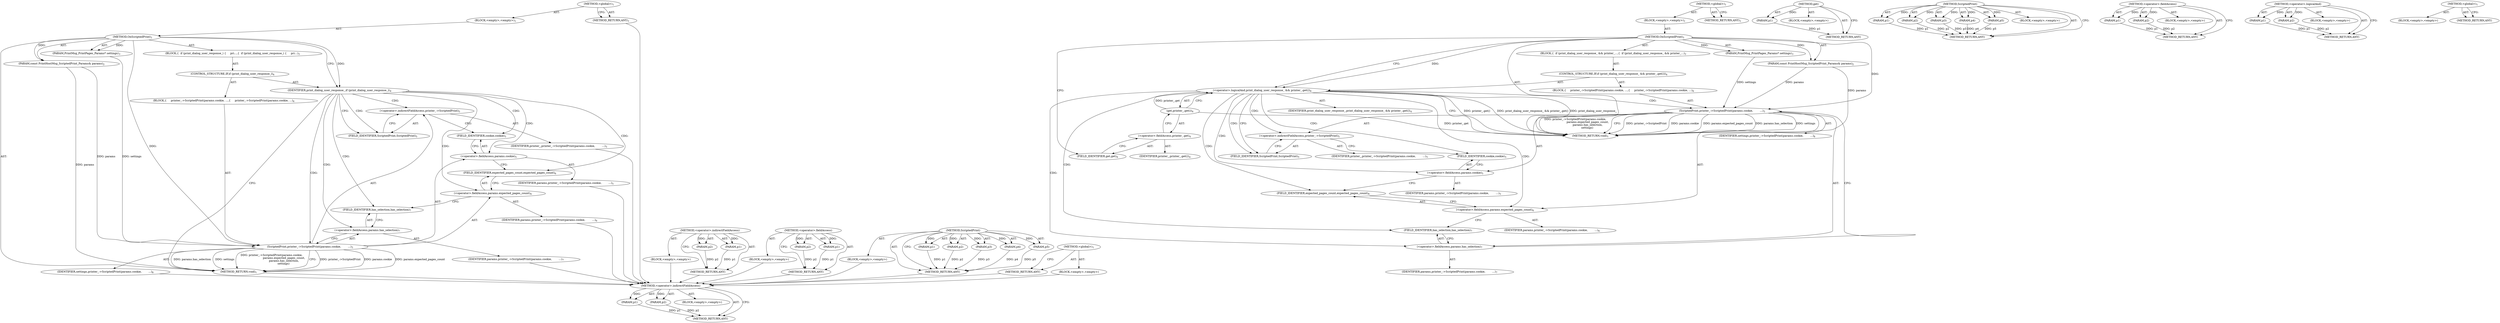 digraph "&lt;global&gt;" {
vulnerable_75 [label=<(METHOD,&lt;operator&gt;.indirectFieldAccess)>];
vulnerable_76 [label=<(PARAM,p1)>];
vulnerable_77 [label=<(PARAM,p2)>];
vulnerable_78 [label=<(BLOCK,&lt;empty&gt;,&lt;empty&gt;)>];
vulnerable_79 [label=<(METHOD_RETURN,ANY)>];
vulnerable_6 [label=<(METHOD,&lt;global&gt;)<SUB>1</SUB>>];
vulnerable_7 [label=<(BLOCK,&lt;empty&gt;,&lt;empty&gt;)<SUB>1</SUB>>];
vulnerable_8 [label=<(METHOD,OnScriptedPrint)<SUB>1</SUB>>];
vulnerable_9 [label=<(PARAM,const PrintHostMsg_ScriptedPrint_Params&amp; params)<SUB>2</SUB>>];
vulnerable_10 [label=<(PARAM,PrintMsg_PrintPages_Params* settings)<SUB>3</SUB>>];
vulnerable_11 [label=<(BLOCK,{
  if (print_dialog_user_response_ &amp;&amp; printer_...,{
  if (print_dialog_user_response_ &amp;&amp; printer_...)<SUB>3</SUB>>];
vulnerable_12 [label=<(CONTROL_STRUCTURE,IF,if (print_dialog_user_response_ &amp;&amp; printer_.get()))<SUB>4</SUB>>];
vulnerable_13 [label=<(&lt;operator&gt;.logicalAnd,print_dialog_user_response_ &amp;&amp; printer_.get())<SUB>4</SUB>>];
vulnerable_14 [label=<(IDENTIFIER,print_dialog_user_response_,print_dialog_user_response_ &amp;&amp; printer_.get())<SUB>4</SUB>>];
vulnerable_15 [label=<(get,printer_.get())<SUB>4</SUB>>];
vulnerable_16 [label=<(&lt;operator&gt;.fieldAccess,printer_.get)<SUB>4</SUB>>];
vulnerable_17 [label=<(IDENTIFIER,printer_,printer_.get())<SUB>4</SUB>>];
vulnerable_18 [label=<(FIELD_IDENTIFIER,get,get)<SUB>4</SUB>>];
vulnerable_19 [label=<(BLOCK,{
     printer_-&gt;ScriptedPrint(params.cookie,
 ...,{
     printer_-&gt;ScriptedPrint(params.cookie,
 ...)<SUB>4</SUB>>];
vulnerable_20 [label=<(ScriptedPrint,printer_-&gt;ScriptedPrint(params.cookie,
        ...)<SUB>5</SUB>>];
vulnerable_21 [label=<(&lt;operator&gt;.indirectFieldAccess,printer_-&gt;ScriptedPrint)<SUB>5</SUB>>];
vulnerable_22 [label=<(IDENTIFIER,printer_,printer_-&gt;ScriptedPrint(params.cookie,
        ...)<SUB>5</SUB>>];
vulnerable_23 [label=<(FIELD_IDENTIFIER,ScriptedPrint,ScriptedPrint)<SUB>5</SUB>>];
vulnerable_24 [label=<(&lt;operator&gt;.fieldAccess,params.cookie)<SUB>5</SUB>>];
vulnerable_25 [label=<(IDENTIFIER,params,printer_-&gt;ScriptedPrint(params.cookie,
        ...)<SUB>5</SUB>>];
vulnerable_26 [label=<(FIELD_IDENTIFIER,cookie,cookie)<SUB>5</SUB>>];
vulnerable_27 [label=<(&lt;operator&gt;.fieldAccess,params.expected_pages_count)<SUB>6</SUB>>];
vulnerable_28 [label=<(IDENTIFIER,params,printer_-&gt;ScriptedPrint(params.cookie,
        ...)<SUB>6</SUB>>];
vulnerable_29 [label=<(FIELD_IDENTIFIER,expected_pages_count,expected_pages_count)<SUB>6</SUB>>];
vulnerable_30 [label=<(&lt;operator&gt;.fieldAccess,params.has_selection)<SUB>7</SUB>>];
vulnerable_31 [label=<(IDENTIFIER,params,printer_-&gt;ScriptedPrint(params.cookie,
        ...)<SUB>7</SUB>>];
vulnerable_32 [label=<(FIELD_IDENTIFIER,has_selection,has_selection)<SUB>7</SUB>>];
vulnerable_33 [label=<(IDENTIFIER,settings,printer_-&gt;ScriptedPrint(params.cookie,
        ...)<SUB>8</SUB>>];
vulnerable_34 [label=<(METHOD_RETURN,void)<SUB>1</SUB>>];
vulnerable_36 [label=<(METHOD_RETURN,ANY)<SUB>1</SUB>>];
vulnerable_58 [label=<(METHOD,get)>];
vulnerable_59 [label=<(PARAM,p1)>];
vulnerable_60 [label=<(BLOCK,&lt;empty&gt;,&lt;empty&gt;)>];
vulnerable_61 [label=<(METHOD_RETURN,ANY)>];
vulnerable_67 [label=<(METHOD,ScriptedPrint)>];
vulnerable_68 [label=<(PARAM,p1)>];
vulnerable_69 [label=<(PARAM,p2)>];
vulnerable_70 [label=<(PARAM,p3)>];
vulnerable_71 [label=<(PARAM,p4)>];
vulnerable_72 [label=<(PARAM,p5)>];
vulnerable_73 [label=<(BLOCK,&lt;empty&gt;,&lt;empty&gt;)>];
vulnerable_74 [label=<(METHOD_RETURN,ANY)>];
vulnerable_62 [label=<(METHOD,&lt;operator&gt;.fieldAccess)>];
vulnerable_63 [label=<(PARAM,p1)>];
vulnerable_64 [label=<(PARAM,p2)>];
vulnerable_65 [label=<(BLOCK,&lt;empty&gt;,&lt;empty&gt;)>];
vulnerable_66 [label=<(METHOD_RETURN,ANY)>];
vulnerable_53 [label=<(METHOD,&lt;operator&gt;.logicalAnd)>];
vulnerable_54 [label=<(PARAM,p1)>];
vulnerable_55 [label=<(PARAM,p2)>];
vulnerable_56 [label=<(BLOCK,&lt;empty&gt;,&lt;empty&gt;)>];
vulnerable_57 [label=<(METHOD_RETURN,ANY)>];
vulnerable_47 [label=<(METHOD,&lt;global&gt;)<SUB>1</SUB>>];
vulnerable_48 [label=<(BLOCK,&lt;empty&gt;,&lt;empty&gt;)>];
vulnerable_49 [label=<(METHOD_RETURN,ANY)>];
fixed_6 [label=<(METHOD,&lt;global&gt;)<SUB>1</SUB>>];
fixed_7 [label=<(BLOCK,&lt;empty&gt;,&lt;empty&gt;)<SUB>1</SUB>>];
fixed_8 [label=<(METHOD,OnScriptedPrint)<SUB>1</SUB>>];
fixed_9 [label=<(PARAM,const PrintHostMsg_ScriptedPrint_Params&amp; params)<SUB>2</SUB>>];
fixed_10 [label=<(PARAM,PrintMsg_PrintPages_Params* settings)<SUB>3</SUB>>];
fixed_11 [label=<(BLOCK,{
  if (print_dialog_user_response_) {
     pri...,{
  if (print_dialog_user_response_) {
     pri...)<SUB>3</SUB>>];
fixed_12 [label=<(CONTROL_STRUCTURE,IF,if (print_dialog_user_response_))<SUB>4</SUB>>];
fixed_13 [label=<(IDENTIFIER,print_dialog_user_response_,if (print_dialog_user_response_))<SUB>4</SUB>>];
fixed_14 [label=<(BLOCK,{
     printer_-&gt;ScriptedPrint(params.cookie,
 ...,{
     printer_-&gt;ScriptedPrint(params.cookie,
 ...)<SUB>4</SUB>>];
fixed_15 [label=<(ScriptedPrint,printer_-&gt;ScriptedPrint(params.cookie,
        ...)<SUB>5</SUB>>];
fixed_16 [label=<(&lt;operator&gt;.indirectFieldAccess,printer_-&gt;ScriptedPrint)<SUB>5</SUB>>];
fixed_17 [label=<(IDENTIFIER,printer_,printer_-&gt;ScriptedPrint(params.cookie,
        ...)<SUB>5</SUB>>];
fixed_18 [label=<(FIELD_IDENTIFIER,ScriptedPrint,ScriptedPrint)<SUB>5</SUB>>];
fixed_19 [label=<(&lt;operator&gt;.fieldAccess,params.cookie)<SUB>5</SUB>>];
fixed_20 [label=<(IDENTIFIER,params,printer_-&gt;ScriptedPrint(params.cookie,
        ...)<SUB>5</SUB>>];
fixed_21 [label=<(FIELD_IDENTIFIER,cookie,cookie)<SUB>5</SUB>>];
fixed_22 [label=<(&lt;operator&gt;.fieldAccess,params.expected_pages_count)<SUB>6</SUB>>];
fixed_23 [label=<(IDENTIFIER,params,printer_-&gt;ScriptedPrint(params.cookie,
        ...)<SUB>6</SUB>>];
fixed_24 [label=<(FIELD_IDENTIFIER,expected_pages_count,expected_pages_count)<SUB>6</SUB>>];
fixed_25 [label=<(&lt;operator&gt;.fieldAccess,params.has_selection)<SUB>7</SUB>>];
fixed_26 [label=<(IDENTIFIER,params,printer_-&gt;ScriptedPrint(params.cookie,
        ...)<SUB>7</SUB>>];
fixed_27 [label=<(FIELD_IDENTIFIER,has_selection,has_selection)<SUB>7</SUB>>];
fixed_28 [label=<(IDENTIFIER,settings,printer_-&gt;ScriptedPrint(params.cookie,
        ...)<SUB>8</SUB>>];
fixed_29 [label=<(METHOD_RETURN,void)<SUB>1</SUB>>];
fixed_31 [label=<(METHOD_RETURN,ANY)<SUB>1</SUB>>];
fixed_56 [label=<(METHOD,&lt;operator&gt;.indirectFieldAccess)>];
fixed_57 [label=<(PARAM,p1)>];
fixed_58 [label=<(PARAM,p2)>];
fixed_59 [label=<(BLOCK,&lt;empty&gt;,&lt;empty&gt;)>];
fixed_60 [label=<(METHOD_RETURN,ANY)>];
fixed_61 [label=<(METHOD,&lt;operator&gt;.fieldAccess)>];
fixed_62 [label=<(PARAM,p1)>];
fixed_63 [label=<(PARAM,p2)>];
fixed_64 [label=<(BLOCK,&lt;empty&gt;,&lt;empty&gt;)>];
fixed_65 [label=<(METHOD_RETURN,ANY)>];
fixed_48 [label=<(METHOD,ScriptedPrint)>];
fixed_49 [label=<(PARAM,p1)>];
fixed_50 [label=<(PARAM,p2)>];
fixed_51 [label=<(PARAM,p3)>];
fixed_52 [label=<(PARAM,p4)>];
fixed_53 [label=<(PARAM,p5)>];
fixed_54 [label=<(BLOCK,&lt;empty&gt;,&lt;empty&gt;)>];
fixed_55 [label=<(METHOD_RETURN,ANY)>];
fixed_42 [label=<(METHOD,&lt;global&gt;)<SUB>1</SUB>>];
fixed_43 [label=<(BLOCK,&lt;empty&gt;,&lt;empty&gt;)>];
fixed_44 [label=<(METHOD_RETURN,ANY)>];
vulnerable_75 -> vulnerable_76  [key=0, label="AST: "];
vulnerable_75 -> vulnerable_76  [key=1, label="DDG: "];
vulnerable_75 -> vulnerable_78  [key=0, label="AST: "];
vulnerable_75 -> vulnerable_77  [key=0, label="AST: "];
vulnerable_75 -> vulnerable_77  [key=1, label="DDG: "];
vulnerable_75 -> vulnerable_79  [key=0, label="AST: "];
vulnerable_75 -> vulnerable_79  [key=1, label="CFG: "];
vulnerable_76 -> vulnerable_79  [key=0, label="DDG: p1"];
vulnerable_77 -> vulnerable_79  [key=0, label="DDG: p2"];
vulnerable_6 -> vulnerable_7  [key=0, label="AST: "];
vulnerable_6 -> vulnerable_36  [key=0, label="AST: "];
vulnerable_6 -> vulnerable_36  [key=1, label="CFG: "];
vulnerable_7 -> vulnerable_8  [key=0, label="AST: "];
vulnerable_8 -> vulnerable_9  [key=0, label="AST: "];
vulnerable_8 -> vulnerable_9  [key=1, label="DDG: "];
vulnerable_8 -> vulnerable_10  [key=0, label="AST: "];
vulnerable_8 -> vulnerable_10  [key=1, label="DDG: "];
vulnerable_8 -> vulnerable_11  [key=0, label="AST: "];
vulnerable_8 -> vulnerable_34  [key=0, label="AST: "];
vulnerable_8 -> vulnerable_13  [key=0, label="CFG: "];
vulnerable_8 -> vulnerable_13  [key=1, label="DDG: "];
vulnerable_8 -> vulnerable_18  [key=0, label="CFG: "];
vulnerable_8 -> vulnerable_20  [key=0, label="DDG: "];
vulnerable_9 -> vulnerable_34  [key=0, label="DDG: params"];
vulnerable_9 -> vulnerable_20  [key=0, label="DDG: params"];
vulnerable_10 -> vulnerable_20  [key=0, label="DDG: settings"];
vulnerable_11 -> vulnerable_12  [key=0, label="AST: "];
vulnerable_12 -> vulnerable_13  [key=0, label="AST: "];
vulnerable_12 -> vulnerable_19  [key=0, label="AST: "];
vulnerable_13 -> vulnerable_14  [key=0, label="AST: "];
vulnerable_13 -> vulnerable_15  [key=0, label="AST: "];
vulnerable_13 -> vulnerable_34  [key=0, label="CFG: "];
vulnerable_13 -> vulnerable_34  [key=1, label="DDG: printer_.get()"];
vulnerable_13 -> vulnerable_34  [key=2, label="DDG: print_dialog_user_response_ &amp;&amp; printer_.get()"];
vulnerable_13 -> vulnerable_34  [key=3, label="DDG: print_dialog_user_response_"];
vulnerable_13 -> vulnerable_23  [key=0, label="CFG: "];
vulnerable_13 -> vulnerable_23  [key=1, label="CDG: "];
vulnerable_13 -> vulnerable_24  [key=0, label="CDG: "];
vulnerable_13 -> vulnerable_30  [key=0, label="CDG: "];
vulnerable_13 -> vulnerable_29  [key=0, label="CDG: "];
vulnerable_13 -> vulnerable_21  [key=0, label="CDG: "];
vulnerable_13 -> vulnerable_32  [key=0, label="CDG: "];
vulnerable_13 -> vulnerable_26  [key=0, label="CDG: "];
vulnerable_13 -> vulnerable_20  [key=0, label="CDG: "];
vulnerable_13 -> vulnerable_27  [key=0, label="CDG: "];
vulnerable_15 -> vulnerable_16  [key=0, label="AST: "];
vulnerable_15 -> vulnerable_13  [key=0, label="CFG: "];
vulnerable_15 -> vulnerable_13  [key=1, label="DDG: printer_.get"];
vulnerable_15 -> vulnerable_34  [key=0, label="DDG: printer_.get"];
vulnerable_16 -> vulnerable_17  [key=0, label="AST: "];
vulnerable_16 -> vulnerable_18  [key=0, label="AST: "];
vulnerable_16 -> vulnerable_15  [key=0, label="CFG: "];
vulnerable_18 -> vulnerable_16  [key=0, label="CFG: "];
vulnerable_19 -> vulnerable_20  [key=0, label="AST: "];
vulnerable_20 -> vulnerable_21  [key=0, label="AST: "];
vulnerable_20 -> vulnerable_24  [key=0, label="AST: "];
vulnerable_20 -> vulnerable_27  [key=0, label="AST: "];
vulnerable_20 -> vulnerable_30  [key=0, label="AST: "];
vulnerable_20 -> vulnerable_33  [key=0, label="AST: "];
vulnerable_20 -> vulnerable_34  [key=0, label="CFG: "];
vulnerable_20 -> vulnerable_34  [key=1, label="DDG: printer_-&gt;ScriptedPrint"];
vulnerable_20 -> vulnerable_34  [key=2, label="DDG: params.cookie"];
vulnerable_20 -> vulnerable_34  [key=3, label="DDG: params.expected_pages_count"];
vulnerable_20 -> vulnerable_34  [key=4, label="DDG: params.has_selection"];
vulnerable_20 -> vulnerable_34  [key=5, label="DDG: settings"];
vulnerable_20 -> vulnerable_34  [key=6, label="DDG: printer_-&gt;ScriptedPrint(params.cookie,
                             params.expected_pages_count,
                             params.has_selection,
                            settings)"];
vulnerable_21 -> vulnerable_22  [key=0, label="AST: "];
vulnerable_21 -> vulnerable_23  [key=0, label="AST: "];
vulnerable_21 -> vulnerable_26  [key=0, label="CFG: "];
vulnerable_23 -> vulnerable_21  [key=0, label="CFG: "];
vulnerable_24 -> vulnerable_25  [key=0, label="AST: "];
vulnerable_24 -> vulnerable_26  [key=0, label="AST: "];
vulnerable_24 -> vulnerable_29  [key=0, label="CFG: "];
vulnerable_26 -> vulnerable_24  [key=0, label="CFG: "];
vulnerable_27 -> vulnerable_28  [key=0, label="AST: "];
vulnerable_27 -> vulnerable_29  [key=0, label="AST: "];
vulnerable_27 -> vulnerable_32  [key=0, label="CFG: "];
vulnerable_29 -> vulnerable_27  [key=0, label="CFG: "];
vulnerable_30 -> vulnerable_31  [key=0, label="AST: "];
vulnerable_30 -> vulnerable_32  [key=0, label="AST: "];
vulnerable_30 -> vulnerable_20  [key=0, label="CFG: "];
vulnerable_32 -> vulnerable_30  [key=0, label="CFG: "];
vulnerable_58 -> vulnerable_59  [key=0, label="AST: "];
vulnerable_58 -> vulnerable_59  [key=1, label="DDG: "];
vulnerable_58 -> vulnerable_60  [key=0, label="AST: "];
vulnerable_58 -> vulnerable_61  [key=0, label="AST: "];
vulnerable_58 -> vulnerable_61  [key=1, label="CFG: "];
vulnerable_59 -> vulnerable_61  [key=0, label="DDG: p1"];
vulnerable_67 -> vulnerable_68  [key=0, label="AST: "];
vulnerable_67 -> vulnerable_68  [key=1, label="DDG: "];
vulnerable_67 -> vulnerable_73  [key=0, label="AST: "];
vulnerable_67 -> vulnerable_69  [key=0, label="AST: "];
vulnerable_67 -> vulnerable_69  [key=1, label="DDG: "];
vulnerable_67 -> vulnerable_74  [key=0, label="AST: "];
vulnerable_67 -> vulnerable_74  [key=1, label="CFG: "];
vulnerable_67 -> vulnerable_70  [key=0, label="AST: "];
vulnerable_67 -> vulnerable_70  [key=1, label="DDG: "];
vulnerable_67 -> vulnerable_71  [key=0, label="AST: "];
vulnerable_67 -> vulnerable_71  [key=1, label="DDG: "];
vulnerable_67 -> vulnerable_72  [key=0, label="AST: "];
vulnerable_67 -> vulnerable_72  [key=1, label="DDG: "];
vulnerable_68 -> vulnerable_74  [key=0, label="DDG: p1"];
vulnerable_69 -> vulnerable_74  [key=0, label="DDG: p2"];
vulnerable_70 -> vulnerable_74  [key=0, label="DDG: p3"];
vulnerable_71 -> vulnerable_74  [key=0, label="DDG: p4"];
vulnerable_72 -> vulnerable_74  [key=0, label="DDG: p5"];
vulnerable_62 -> vulnerable_63  [key=0, label="AST: "];
vulnerable_62 -> vulnerable_63  [key=1, label="DDG: "];
vulnerable_62 -> vulnerable_65  [key=0, label="AST: "];
vulnerable_62 -> vulnerable_64  [key=0, label="AST: "];
vulnerable_62 -> vulnerable_64  [key=1, label="DDG: "];
vulnerable_62 -> vulnerable_66  [key=0, label="AST: "];
vulnerable_62 -> vulnerable_66  [key=1, label="CFG: "];
vulnerable_63 -> vulnerable_66  [key=0, label="DDG: p1"];
vulnerable_64 -> vulnerable_66  [key=0, label="DDG: p2"];
vulnerable_53 -> vulnerable_54  [key=0, label="AST: "];
vulnerable_53 -> vulnerable_54  [key=1, label="DDG: "];
vulnerable_53 -> vulnerable_56  [key=0, label="AST: "];
vulnerable_53 -> vulnerable_55  [key=0, label="AST: "];
vulnerable_53 -> vulnerable_55  [key=1, label="DDG: "];
vulnerable_53 -> vulnerable_57  [key=0, label="AST: "];
vulnerable_53 -> vulnerable_57  [key=1, label="CFG: "];
vulnerable_54 -> vulnerable_57  [key=0, label="DDG: p1"];
vulnerable_55 -> vulnerable_57  [key=0, label="DDG: p2"];
vulnerable_47 -> vulnerable_48  [key=0, label="AST: "];
vulnerable_47 -> vulnerable_49  [key=0, label="AST: "];
vulnerable_47 -> vulnerable_49  [key=1, label="CFG: "];
fixed_6 -> fixed_7  [key=0, label="AST: "];
fixed_6 -> fixed_31  [key=0, label="AST: "];
fixed_6 -> fixed_31  [key=1, label="CFG: "];
fixed_7 -> fixed_8  [key=0, label="AST: "];
fixed_8 -> fixed_9  [key=0, label="AST: "];
fixed_8 -> fixed_9  [key=1, label="DDG: "];
fixed_8 -> fixed_10  [key=0, label="AST: "];
fixed_8 -> fixed_10  [key=1, label="DDG: "];
fixed_8 -> fixed_11  [key=0, label="AST: "];
fixed_8 -> fixed_29  [key=0, label="AST: "];
fixed_8 -> fixed_13  [key=0, label="CFG: "];
fixed_8 -> fixed_13  [key=1, label="DDG: "];
fixed_8 -> fixed_15  [key=0, label="DDG: "];
fixed_9 -> fixed_29  [key=0, label="DDG: params"];
fixed_9 -> fixed_15  [key=0, label="DDG: params"];
fixed_10 -> fixed_15  [key=0, label="DDG: settings"];
fixed_11 -> fixed_12  [key=0, label="AST: "];
fixed_12 -> fixed_13  [key=0, label="AST: "];
fixed_12 -> fixed_14  [key=0, label="AST: "];
fixed_13 -> fixed_29  [key=0, label="CFG: "];
fixed_13 -> fixed_18  [key=0, label="CFG: "];
fixed_13 -> fixed_18  [key=1, label="CDG: "];
fixed_13 -> fixed_24  [key=0, label="CDG: "];
fixed_13 -> fixed_16  [key=0, label="CDG: "];
fixed_13 -> fixed_15  [key=0, label="CDG: "];
fixed_13 -> fixed_21  [key=0, label="CDG: "];
fixed_13 -> fixed_19  [key=0, label="CDG: "];
fixed_13 -> fixed_25  [key=0, label="CDG: "];
fixed_13 -> fixed_22  [key=0, label="CDG: "];
fixed_13 -> fixed_27  [key=0, label="CDG: "];
fixed_14 -> fixed_15  [key=0, label="AST: "];
fixed_15 -> fixed_16  [key=0, label="AST: "];
fixed_15 -> fixed_19  [key=0, label="AST: "];
fixed_15 -> fixed_22  [key=0, label="AST: "];
fixed_15 -> fixed_25  [key=0, label="AST: "];
fixed_15 -> fixed_28  [key=0, label="AST: "];
fixed_15 -> fixed_29  [key=0, label="CFG: "];
fixed_15 -> fixed_29  [key=1, label="DDG: printer_-&gt;ScriptedPrint"];
fixed_15 -> fixed_29  [key=2, label="DDG: params.cookie"];
fixed_15 -> fixed_29  [key=3, label="DDG: params.expected_pages_count"];
fixed_15 -> fixed_29  [key=4, label="DDG: params.has_selection"];
fixed_15 -> fixed_29  [key=5, label="DDG: settings"];
fixed_15 -> fixed_29  [key=6, label="DDG: printer_-&gt;ScriptedPrint(params.cookie,
                             params.expected_pages_count,
                             params.has_selection,
                            settings)"];
fixed_16 -> fixed_17  [key=0, label="AST: "];
fixed_16 -> fixed_18  [key=0, label="AST: "];
fixed_16 -> fixed_21  [key=0, label="CFG: "];
fixed_17 -> vulnerable_75  [key=0];
fixed_18 -> fixed_16  [key=0, label="CFG: "];
fixed_19 -> fixed_20  [key=0, label="AST: "];
fixed_19 -> fixed_21  [key=0, label="AST: "];
fixed_19 -> fixed_24  [key=0, label="CFG: "];
fixed_20 -> vulnerable_75  [key=0];
fixed_21 -> fixed_19  [key=0, label="CFG: "];
fixed_22 -> fixed_23  [key=0, label="AST: "];
fixed_22 -> fixed_24  [key=0, label="AST: "];
fixed_22 -> fixed_27  [key=0, label="CFG: "];
fixed_23 -> vulnerable_75  [key=0];
fixed_24 -> fixed_22  [key=0, label="CFG: "];
fixed_25 -> fixed_26  [key=0, label="AST: "];
fixed_25 -> fixed_27  [key=0, label="AST: "];
fixed_25 -> fixed_15  [key=0, label="CFG: "];
fixed_26 -> vulnerable_75  [key=0];
fixed_27 -> fixed_25  [key=0, label="CFG: "];
fixed_28 -> vulnerable_75  [key=0];
fixed_29 -> vulnerable_75  [key=0];
fixed_31 -> vulnerable_75  [key=0];
fixed_56 -> fixed_57  [key=0, label="AST: "];
fixed_56 -> fixed_57  [key=1, label="DDG: "];
fixed_56 -> fixed_59  [key=0, label="AST: "];
fixed_56 -> fixed_58  [key=0, label="AST: "];
fixed_56 -> fixed_58  [key=1, label="DDG: "];
fixed_56 -> fixed_60  [key=0, label="AST: "];
fixed_56 -> fixed_60  [key=1, label="CFG: "];
fixed_57 -> fixed_60  [key=0, label="DDG: p1"];
fixed_58 -> fixed_60  [key=0, label="DDG: p2"];
fixed_59 -> vulnerable_75  [key=0];
fixed_60 -> vulnerable_75  [key=0];
fixed_61 -> fixed_62  [key=0, label="AST: "];
fixed_61 -> fixed_62  [key=1, label="DDG: "];
fixed_61 -> fixed_64  [key=0, label="AST: "];
fixed_61 -> fixed_63  [key=0, label="AST: "];
fixed_61 -> fixed_63  [key=1, label="DDG: "];
fixed_61 -> fixed_65  [key=0, label="AST: "];
fixed_61 -> fixed_65  [key=1, label="CFG: "];
fixed_62 -> fixed_65  [key=0, label="DDG: p1"];
fixed_63 -> fixed_65  [key=0, label="DDG: p2"];
fixed_64 -> vulnerable_75  [key=0];
fixed_65 -> vulnerable_75  [key=0];
fixed_48 -> fixed_49  [key=0, label="AST: "];
fixed_48 -> fixed_49  [key=1, label="DDG: "];
fixed_48 -> fixed_54  [key=0, label="AST: "];
fixed_48 -> fixed_50  [key=0, label="AST: "];
fixed_48 -> fixed_50  [key=1, label="DDG: "];
fixed_48 -> fixed_55  [key=0, label="AST: "];
fixed_48 -> fixed_55  [key=1, label="CFG: "];
fixed_48 -> fixed_51  [key=0, label="AST: "];
fixed_48 -> fixed_51  [key=1, label="DDG: "];
fixed_48 -> fixed_52  [key=0, label="AST: "];
fixed_48 -> fixed_52  [key=1, label="DDG: "];
fixed_48 -> fixed_53  [key=0, label="AST: "];
fixed_48 -> fixed_53  [key=1, label="DDG: "];
fixed_49 -> fixed_55  [key=0, label="DDG: p1"];
fixed_50 -> fixed_55  [key=0, label="DDG: p2"];
fixed_51 -> fixed_55  [key=0, label="DDG: p3"];
fixed_52 -> fixed_55  [key=0, label="DDG: p4"];
fixed_53 -> fixed_55  [key=0, label="DDG: p5"];
fixed_54 -> vulnerable_75  [key=0];
fixed_55 -> vulnerable_75  [key=0];
fixed_42 -> fixed_43  [key=0, label="AST: "];
fixed_42 -> fixed_44  [key=0, label="AST: "];
fixed_42 -> fixed_44  [key=1, label="CFG: "];
fixed_43 -> vulnerable_75  [key=0];
fixed_44 -> vulnerable_75  [key=0];
}
